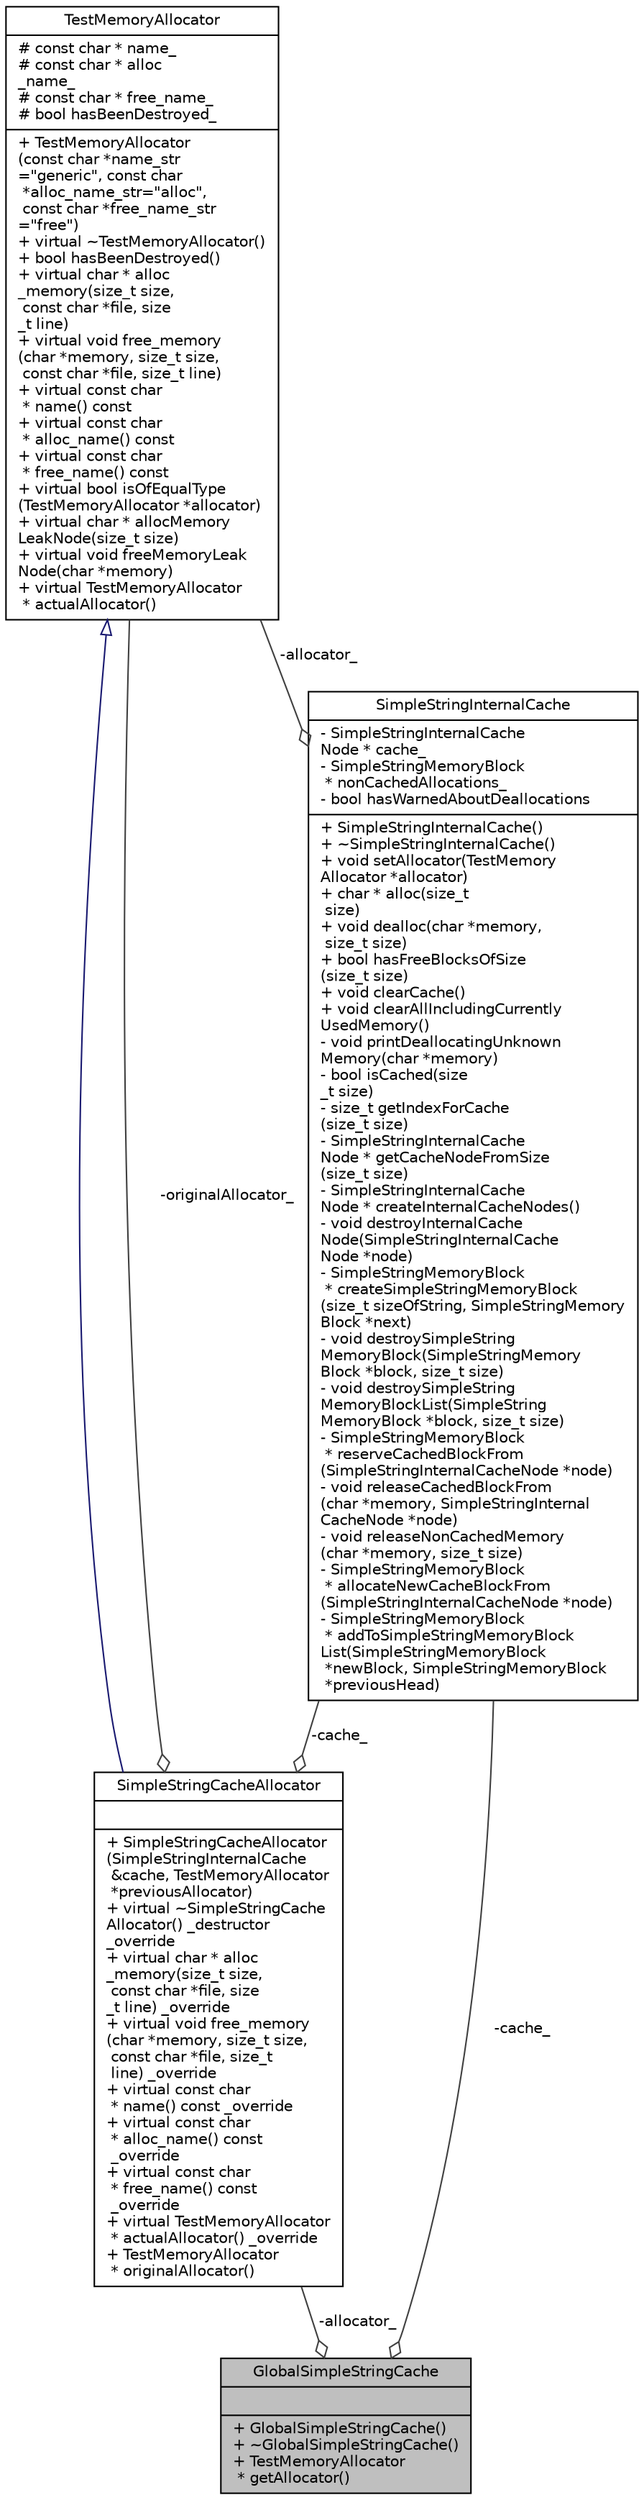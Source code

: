 digraph "GlobalSimpleStringCache"
{
 // LATEX_PDF_SIZE
  edge [fontname="Helvetica",fontsize="10",labelfontname="Helvetica",labelfontsize="10"];
  node [fontname="Helvetica",fontsize="10",shape=record];
  Node1 [label="{GlobalSimpleStringCache\n||+  GlobalSimpleStringCache()\l+  ~GlobalSimpleStringCache()\l+ TestMemoryAllocator\l * getAllocator()\l}",height=0.2,width=0.4,color="black", fillcolor="grey75", style="filled", fontcolor="black",tooltip=" "];
  Node2 -> Node1 [color="grey25",fontsize="10",style="solid",label=" -allocator_" ,arrowhead="odiamond",fontname="Helvetica"];
  Node2 [label="{SimpleStringCacheAllocator\n||+  SimpleStringCacheAllocator\l(SimpleStringInternalCache\l &cache, TestMemoryAllocator\l *previousAllocator)\l+ virtual ~SimpleStringCache\lAllocator() _destructor\l_override\l+ virtual char * alloc\l_memory(size_t size,\l const char *file, size\l_t line) _override\l+ virtual void free_memory\l(char *memory, size_t size,\l const char *file, size_t\l line) _override\l+ virtual const char\l * name() const _override\l+ virtual const char\l * alloc_name() const\l _override\l+ virtual const char\l * free_name() const\l _override\l+ virtual TestMemoryAllocator\l * actualAllocator() _override\l+ TestMemoryAllocator\l * originalAllocator()\l}",height=0.2,width=0.4,color="black", fillcolor="white", style="filled",URL="$classSimpleStringCacheAllocator.html",tooltip=" "];
  Node3 -> Node2 [dir="back",color="midnightblue",fontsize="10",style="solid",arrowtail="onormal",fontname="Helvetica"];
  Node3 [label="{TestMemoryAllocator\n|# const char * name_\l# const char * alloc\l_name_\l# const char * free_name_\l# bool hasBeenDestroyed_\l|+  TestMemoryAllocator\l(const char *name_str\l=\"generic\", const char\l *alloc_name_str=\"alloc\",\l const char *free_name_str\l=\"free\")\l+ virtual ~TestMemoryAllocator()\l+ bool hasBeenDestroyed()\l+ virtual char * alloc\l_memory(size_t size,\l const char *file, size\l_t line)\l+ virtual void free_memory\l(char *memory, size_t size,\l const char *file, size_t line)\l+ virtual const char\l * name() const\l+ virtual const char\l * alloc_name() const\l+ virtual const char\l * free_name() const\l+ virtual bool isOfEqualType\l(TestMemoryAllocator *allocator)\l+ virtual char * allocMemory\lLeakNode(size_t size)\l+ virtual void freeMemoryLeak\lNode(char *memory)\l+ virtual TestMemoryAllocator\l * actualAllocator()\l}",height=0.2,width=0.4,color="black", fillcolor="white", style="filled",URL="$classTestMemoryAllocator.html",tooltip=" "];
  Node4 -> Node2 [color="grey25",fontsize="10",style="solid",label=" -cache_" ,arrowhead="odiamond",fontname="Helvetica"];
  Node4 [label="{SimpleStringInternalCache\n|- SimpleStringInternalCache\lNode * cache_\l- SimpleStringMemoryBlock\l * nonCachedAllocations_\l- bool hasWarnedAboutDeallocations\l|+  SimpleStringInternalCache()\l+  ~SimpleStringInternalCache()\l+ void setAllocator(TestMemory\lAllocator *allocator)\l+ char * alloc(size_t\l size)\l+ void dealloc(char *memory,\l size_t size)\l+ bool hasFreeBlocksOfSize\l(size_t size)\l+ void clearCache()\l+ void clearAllIncludingCurrently\lUsedMemory()\l- void printDeallocatingUnknown\lMemory(char *memory)\l- bool isCached(size\l_t size)\l- size_t getIndexForCache\l(size_t size)\l- SimpleStringInternalCache\lNode * getCacheNodeFromSize\l(size_t size)\l- SimpleStringInternalCache\lNode * createInternalCacheNodes()\l- void destroyInternalCache\lNode(SimpleStringInternalCache\lNode *node)\l- SimpleStringMemoryBlock\l * createSimpleStringMemoryBlock\l(size_t sizeOfString, SimpleStringMemory\lBlock *next)\l- void destroySimpleString\lMemoryBlock(SimpleStringMemory\lBlock *block, size_t size)\l- void destroySimpleString\lMemoryBlockList(SimpleString\lMemoryBlock *block, size_t size)\l- SimpleStringMemoryBlock\l * reserveCachedBlockFrom\l(SimpleStringInternalCacheNode *node)\l- void releaseCachedBlockFrom\l(char *memory, SimpleStringInternal\lCacheNode *node)\l- void releaseNonCachedMemory\l(char *memory, size_t size)\l- SimpleStringMemoryBlock\l * allocateNewCacheBlockFrom\l(SimpleStringInternalCacheNode *node)\l- SimpleStringMemoryBlock\l * addToSimpleStringMemoryBlock\lList(SimpleStringMemoryBlock\l *newBlock, SimpleStringMemoryBlock\l *previousHead)\l}",height=0.2,width=0.4,color="black", fillcolor="white", style="filled",URL="$classSimpleStringInternalCache.html",tooltip=" "];
  Node3 -> Node4 [color="grey25",fontsize="10",style="solid",label=" -allocator_" ,arrowhead="odiamond",fontname="Helvetica"];
  Node3 -> Node2 [color="grey25",fontsize="10",style="solid",label=" -originalAllocator_" ,arrowhead="odiamond",fontname="Helvetica"];
  Node4 -> Node1 [color="grey25",fontsize="10",style="solid",label=" -cache_" ,arrowhead="odiamond",fontname="Helvetica"];
}
